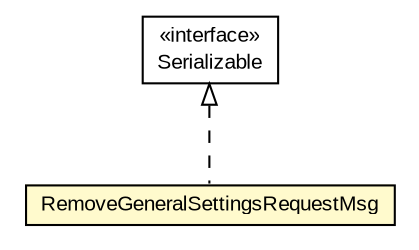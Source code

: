 #!/usr/local/bin/dot
#
# Class diagram 
# Generated by UMLGraph version R5_6-24-gf6e263 (http://www.umlgraph.org/)
#

digraph G {
	edge [fontname="arial",fontsize=10,labelfontname="arial",labelfontsize=10];
	node [fontname="arial",fontsize=10,shape=plaintext];
	nodesep=0.25;
	ranksep=0.5;
	// org.miloss.fgsms.services.interfaces.policyconfiguration.RemoveGeneralSettingsRequestMsg
	c968253 [label=<<table title="org.miloss.fgsms.services.interfaces.policyconfiguration.RemoveGeneralSettingsRequestMsg" border="0" cellborder="1" cellspacing="0" cellpadding="2" port="p" bgcolor="lemonChiffon" href="./RemoveGeneralSettingsRequestMsg.html">
		<tr><td><table border="0" cellspacing="0" cellpadding="1">
<tr><td align="center" balign="center"> RemoveGeneralSettingsRequestMsg </td></tr>
		</table></td></tr>
		</table>>, URL="./RemoveGeneralSettingsRequestMsg.html", fontname="arial", fontcolor="black", fontsize=10.0];
	//org.miloss.fgsms.services.interfaces.policyconfiguration.RemoveGeneralSettingsRequestMsg implements java.io.Serializable
	c968932:p -> c968253:p [dir=back,arrowtail=empty,style=dashed];
	// java.io.Serializable
	c968932 [label=<<table title="java.io.Serializable" border="0" cellborder="1" cellspacing="0" cellpadding="2" port="p" href="http://java.sun.com/j2se/1.4.2/docs/api/java/io/Serializable.html">
		<tr><td><table border="0" cellspacing="0" cellpadding="1">
<tr><td align="center" balign="center"> &#171;interface&#187; </td></tr>
<tr><td align="center" balign="center"> Serializable </td></tr>
		</table></td></tr>
		</table>>, URL="http://java.sun.com/j2se/1.4.2/docs/api/java/io/Serializable.html", fontname="arial", fontcolor="black", fontsize=10.0];
}

